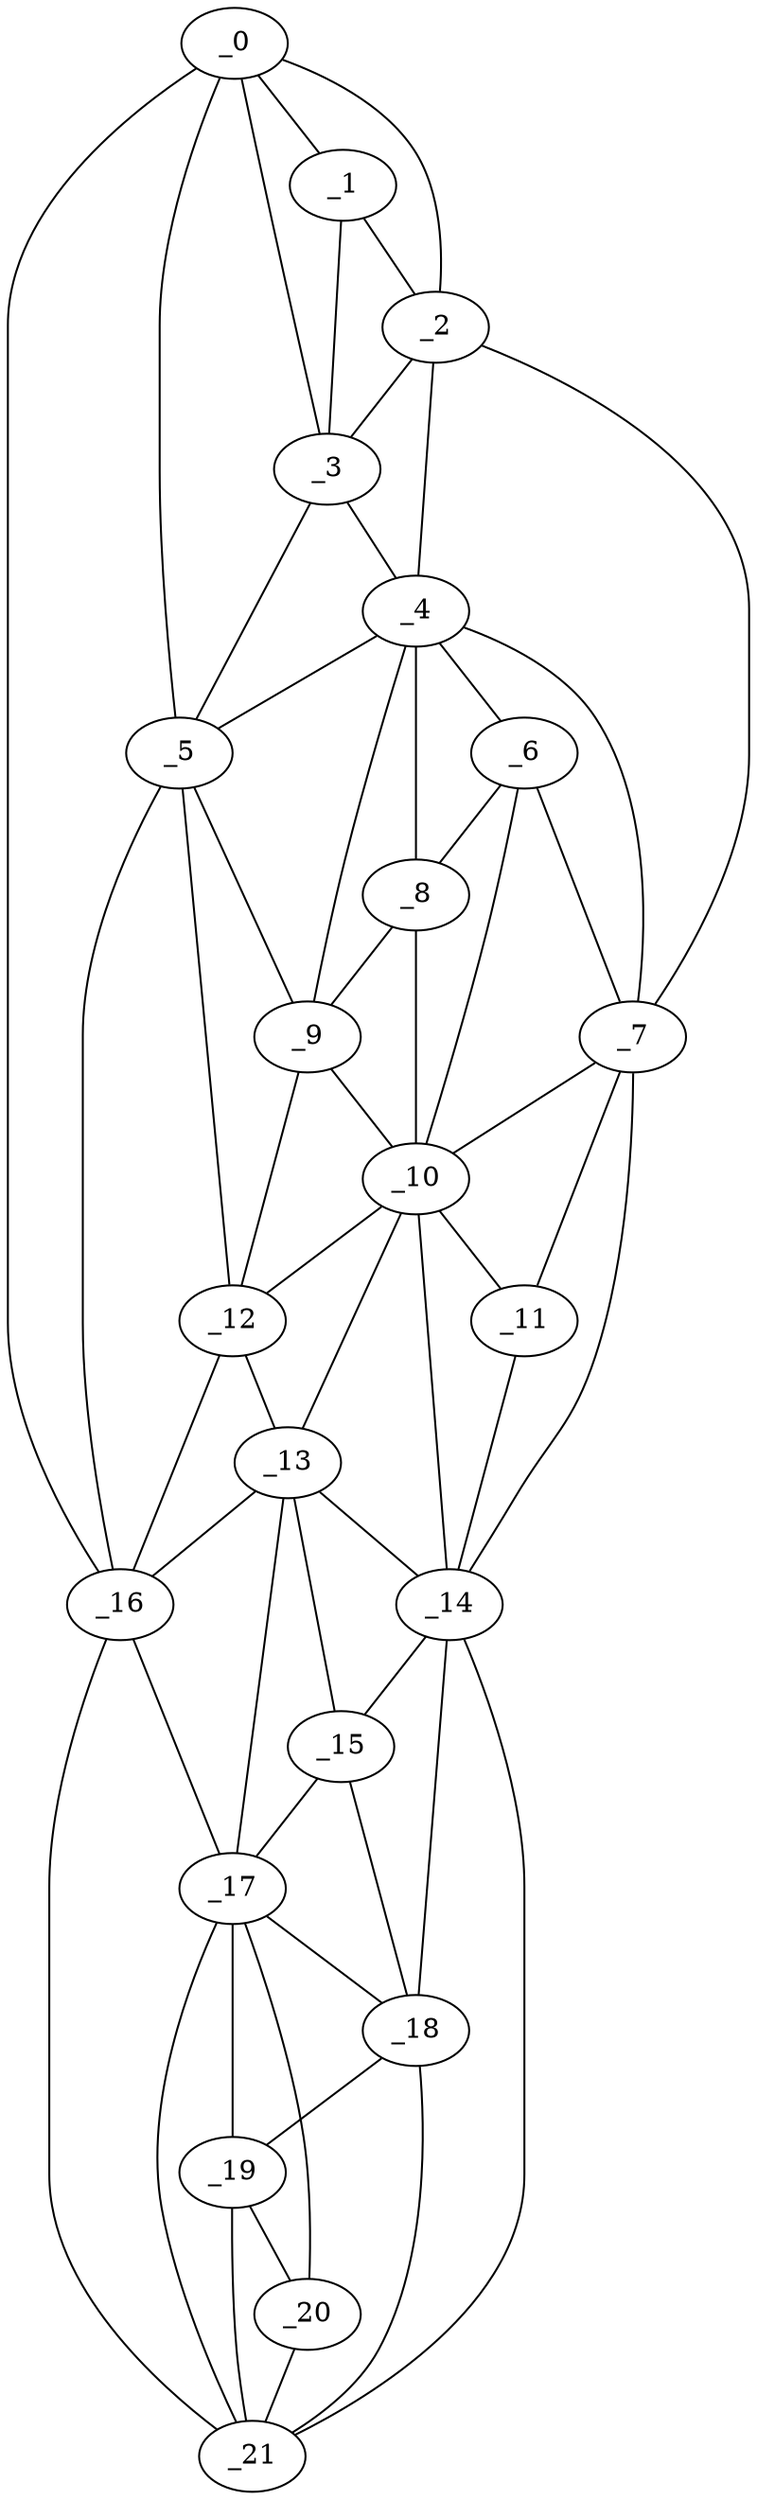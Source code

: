graph "obj3__180.gxl" {
	_0	 [x=5,
		y=74];
	_1	 [x=9,
		y=65];
	_0 -- _1	 [valence=1];
	_2	 [x=11,
		y=59];
	_0 -- _2	 [valence=1];
	_3	 [x=21,
		y=60];
	_0 -- _3	 [valence=2];
	_5	 [x=36,
		y=76];
	_0 -- _5	 [valence=1];
	_16	 [x=103,
		y=89];
	_0 -- _16	 [valence=1];
	_1 -- _2	 [valence=2];
	_1 -- _3	 [valence=2];
	_2 -- _3	 [valence=2];
	_4	 [x=33,
		y=53];
	_2 -- _4	 [valence=2];
	_7	 [x=41,
		y=37];
	_2 -- _7	 [valence=1];
	_3 -- _4	 [valence=2];
	_3 -- _5	 [valence=1];
	_4 -- _5	 [valence=2];
	_6	 [x=40,
		y=50];
	_4 -- _6	 [valence=2];
	_4 -- _7	 [valence=1];
	_8	 [x=44,
		y=55];
	_4 -- _8	 [valence=2];
	_9	 [x=44,
		y=58];
	_4 -- _9	 [valence=2];
	_5 -- _9	 [valence=1];
	_12	 [x=70,
		y=79];
	_5 -- _12	 [valence=2];
	_5 -- _16	 [valence=1];
	_6 -- _7	 [valence=1];
	_6 -- _8	 [valence=2];
	_10	 [x=50,
		y=50];
	_6 -- _10	 [valence=1];
	_7 -- _10	 [valence=2];
	_11	 [x=53,
		y=39];
	_7 -- _11	 [valence=2];
	_14	 [x=83,
		y=43];
	_7 -- _14	 [valence=1];
	_8 -- _9	 [valence=2];
	_8 -- _10	 [valence=2];
	_9 -- _10	 [valence=1];
	_9 -- _12	 [valence=1];
	_10 -- _11	 [valence=1];
	_10 -- _12	 [valence=2];
	_13	 [x=77,
		y=76];
	_10 -- _13	 [valence=2];
	_10 -- _14	 [valence=1];
	_11 -- _14	 [valence=2];
	_12 -- _13	 [valence=2];
	_12 -- _16	 [valence=2];
	_13 -- _14	 [valence=2];
	_15	 [x=91,
		y=52];
	_13 -- _15	 [valence=2];
	_13 -- _16	 [valence=2];
	_17	 [x=106,
		y=81];
	_13 -- _17	 [valence=2];
	_14 -- _15	 [valence=2];
	_18	 [x=107,
		y=58];
	_14 -- _18	 [valence=2];
	_21	 [x=126,
		y=69];
	_14 -- _21	 [valence=1];
	_15 -- _17	 [valence=2];
	_15 -- _18	 [valence=2];
	_16 -- _17	 [valence=2];
	_16 -- _21	 [valence=1];
	_17 -- _18	 [valence=2];
	_19	 [x=112,
		y=65];
	_17 -- _19	 [valence=2];
	_20	 [x=113,
		y=73];
	_17 -- _20	 [valence=2];
	_17 -- _21	 [valence=1];
	_18 -- _19	 [valence=1];
	_18 -- _21	 [valence=2];
	_19 -- _20	 [valence=1];
	_19 -- _21	 [valence=2];
	_20 -- _21	 [valence=2];
}
